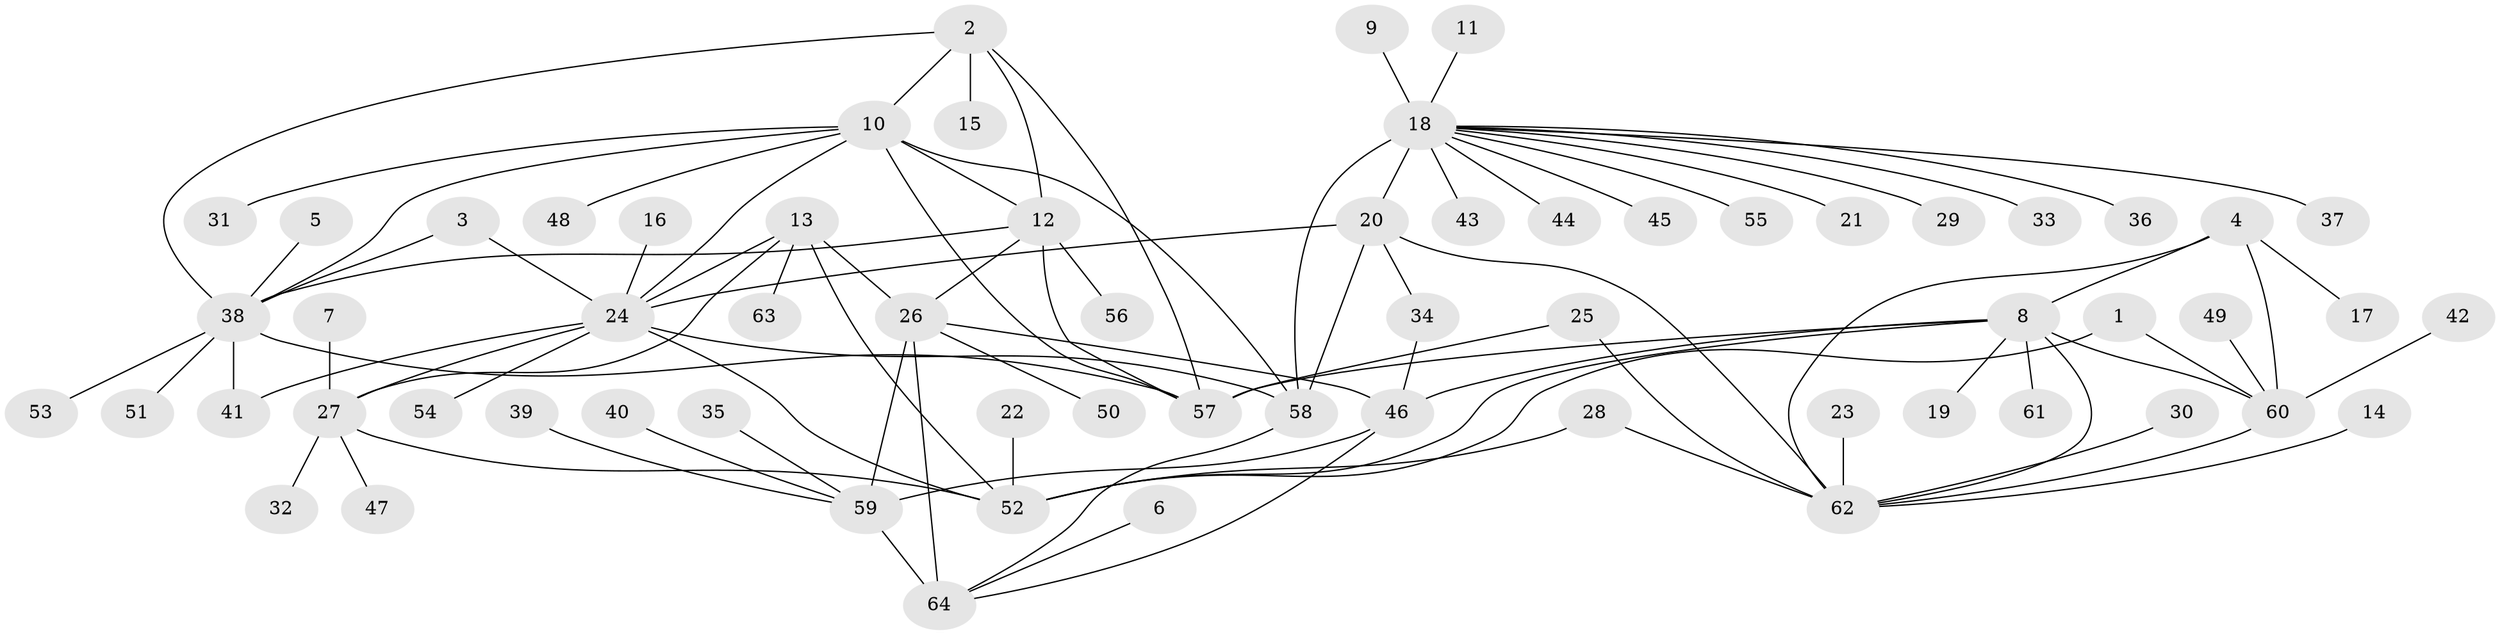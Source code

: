 // original degree distribution, {8: 0.023622047244094488, 7: 0.07874015748031496, 10: 0.015748031496062992, 12: 0.015748031496062992, 9: 0.03937007874015748, 13: 0.015748031496062992, 11: 0.015748031496062992, 6: 0.023622047244094488, 5: 0.007874015748031496, 1: 0.5748031496062992, 2: 0.14960629921259844, 3: 0.03937007874015748}
// Generated by graph-tools (version 1.1) at 2025/02/03/09/25 03:02:39]
// undirected, 64 vertices, 92 edges
graph export_dot {
graph [start="1"]
  node [color=gray90,style=filled];
  1;
  2;
  3;
  4;
  5;
  6;
  7;
  8;
  9;
  10;
  11;
  12;
  13;
  14;
  15;
  16;
  17;
  18;
  19;
  20;
  21;
  22;
  23;
  24;
  25;
  26;
  27;
  28;
  29;
  30;
  31;
  32;
  33;
  34;
  35;
  36;
  37;
  38;
  39;
  40;
  41;
  42;
  43;
  44;
  45;
  46;
  47;
  48;
  49;
  50;
  51;
  52;
  53;
  54;
  55;
  56;
  57;
  58;
  59;
  60;
  61;
  62;
  63;
  64;
  1 -- 52 [weight=1.0];
  1 -- 60 [weight=1.0];
  2 -- 10 [weight=2.0];
  2 -- 12 [weight=2.0];
  2 -- 15 [weight=1.0];
  2 -- 38 [weight=2.0];
  2 -- 57 [weight=2.0];
  3 -- 24 [weight=1.0];
  3 -- 38 [weight=1.0];
  4 -- 8 [weight=4.0];
  4 -- 17 [weight=1.0];
  4 -- 60 [weight=2.0];
  4 -- 62 [weight=2.0];
  5 -- 38 [weight=1.0];
  6 -- 64 [weight=1.0];
  7 -- 27 [weight=1.0];
  8 -- 19 [weight=1.0];
  8 -- 46 [weight=1.0];
  8 -- 52 [weight=1.0];
  8 -- 57 [weight=1.0];
  8 -- 60 [weight=2.0];
  8 -- 61 [weight=1.0];
  8 -- 62 [weight=2.0];
  9 -- 18 [weight=1.0];
  10 -- 12 [weight=1.0];
  10 -- 24 [weight=1.0];
  10 -- 31 [weight=1.0];
  10 -- 38 [weight=1.0];
  10 -- 48 [weight=1.0];
  10 -- 57 [weight=1.0];
  10 -- 58 [weight=1.0];
  11 -- 18 [weight=1.0];
  12 -- 26 [weight=1.0];
  12 -- 38 [weight=1.0];
  12 -- 56 [weight=1.0];
  12 -- 57 [weight=1.0];
  13 -- 24 [weight=2.0];
  13 -- 26 [weight=1.0];
  13 -- 27 [weight=4.0];
  13 -- 52 [weight=2.0];
  13 -- 63 [weight=1.0];
  14 -- 62 [weight=1.0];
  16 -- 24 [weight=1.0];
  18 -- 20 [weight=3.0];
  18 -- 21 [weight=1.0];
  18 -- 29 [weight=1.0];
  18 -- 33 [weight=1.0];
  18 -- 36 [weight=1.0];
  18 -- 37 [weight=1.0];
  18 -- 43 [weight=1.0];
  18 -- 44 [weight=1.0];
  18 -- 45 [weight=1.0];
  18 -- 55 [weight=1.0];
  18 -- 58 [weight=6.0];
  20 -- 24 [weight=1.0];
  20 -- 34 [weight=1.0];
  20 -- 58 [weight=2.0];
  20 -- 62 [weight=1.0];
  22 -- 52 [weight=1.0];
  23 -- 62 [weight=1.0];
  24 -- 27 [weight=2.0];
  24 -- 41 [weight=1.0];
  24 -- 52 [weight=1.0];
  24 -- 54 [weight=1.0];
  24 -- 58 [weight=2.0];
  25 -- 57 [weight=1.0];
  25 -- 62 [weight=1.0];
  26 -- 46 [weight=2.0];
  26 -- 50 [weight=1.0];
  26 -- 59 [weight=4.0];
  26 -- 64 [weight=2.0];
  27 -- 32 [weight=1.0];
  27 -- 47 [weight=1.0];
  27 -- 52 [weight=2.0];
  28 -- 52 [weight=1.0];
  28 -- 62 [weight=1.0];
  30 -- 62 [weight=1.0];
  34 -- 46 [weight=1.0];
  35 -- 59 [weight=1.0];
  38 -- 41 [weight=1.0];
  38 -- 51 [weight=1.0];
  38 -- 53 [weight=1.0];
  38 -- 57 [weight=1.0];
  39 -- 59 [weight=1.0];
  40 -- 59 [weight=1.0];
  42 -- 60 [weight=1.0];
  46 -- 59 [weight=2.0];
  46 -- 64 [weight=1.0];
  49 -- 60 [weight=1.0];
  58 -- 64 [weight=1.0];
  59 -- 64 [weight=2.0];
  60 -- 62 [weight=1.0];
}
